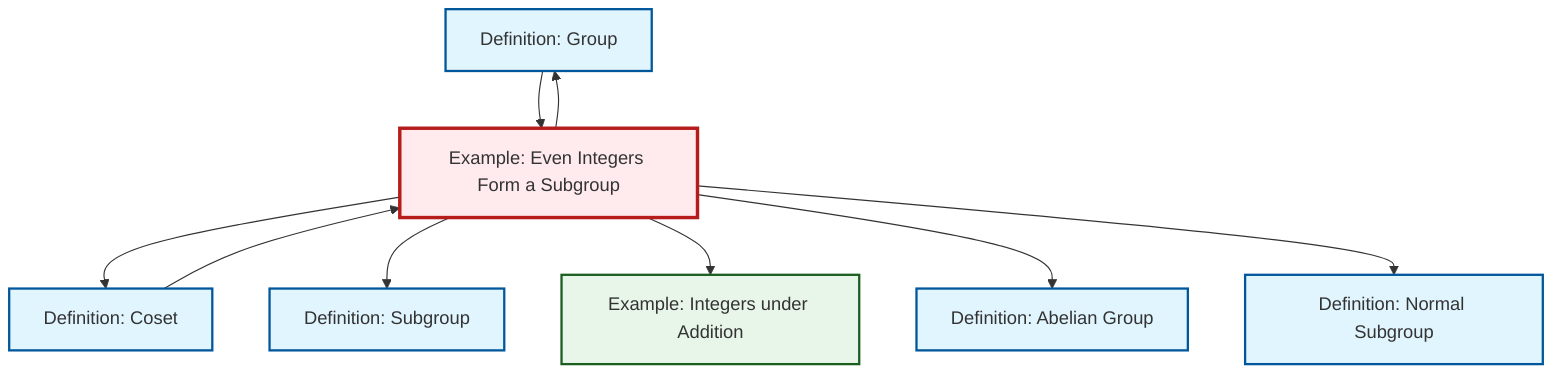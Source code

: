graph TD
    classDef definition fill:#e1f5fe,stroke:#01579b,stroke-width:2px
    classDef theorem fill:#f3e5f5,stroke:#4a148c,stroke-width:2px
    classDef axiom fill:#fff3e0,stroke:#e65100,stroke-width:2px
    classDef example fill:#e8f5e9,stroke:#1b5e20,stroke-width:2px
    classDef current fill:#ffebee,stroke:#b71c1c,stroke-width:3px
    def-group["Definition: Group"]:::definition
    def-coset["Definition: Coset"]:::definition
    ex-integers-addition["Example: Integers under Addition"]:::example
    def-abelian-group["Definition: Abelian Group"]:::definition
    def-subgroup["Definition: Subgroup"]:::definition
    def-normal-subgroup["Definition: Normal Subgroup"]:::definition
    ex-even-integers-subgroup["Example: Even Integers Form a Subgroup"]:::example
    def-group --> ex-even-integers-subgroup
    ex-even-integers-subgroup --> def-coset
    ex-even-integers-subgroup --> def-group
    ex-even-integers-subgroup --> def-subgroup
    ex-even-integers-subgroup --> ex-integers-addition
    def-coset --> ex-even-integers-subgroup
    ex-even-integers-subgroup --> def-abelian-group
    ex-even-integers-subgroup --> def-normal-subgroup
    class ex-even-integers-subgroup current